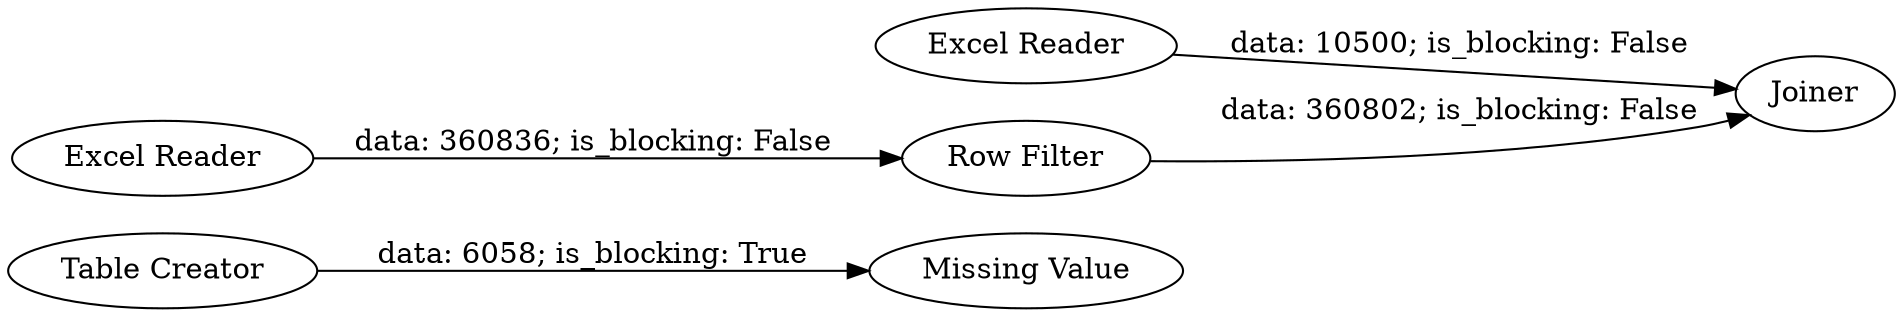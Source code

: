digraph {
	"-6968787171456537074_6" [label="Missing Value"]
	"-6968787171456537074_5" [label="Table Creator"]
	"-6968787171456537074_3" [label="Row Filter"]
	"-6968787171456537074_2" [label="Excel Reader"]
	"-6968787171456537074_4" [label=Joiner]
	"-6968787171456537074_1" [label="Excel Reader"]
	"-6968787171456537074_1" -> "-6968787171456537074_4" [label="data: 10500; is_blocking: False"]
	"-6968787171456537074_3" -> "-6968787171456537074_4" [label="data: 360802; is_blocking: False"]
	"-6968787171456537074_2" -> "-6968787171456537074_3" [label="data: 360836; is_blocking: False"]
	"-6968787171456537074_5" -> "-6968787171456537074_6" [label="data: 6058; is_blocking: True"]
	rankdir=LR
}
